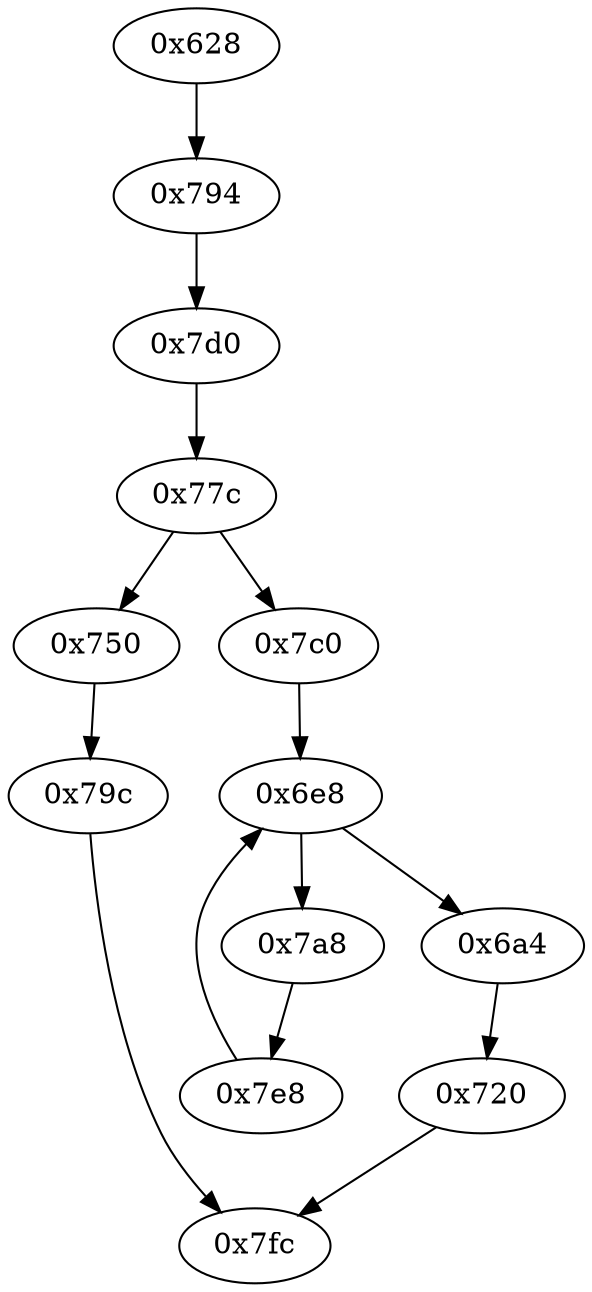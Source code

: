 strict digraph "" {
	"0x6a4"	 [opcode="[u'ldr', u'ldr', u'bl', u'ldr', u'b']"];
	"0x720"	 [opcode="[u'mov', u'mov', u'b']"];
	"0x6a4" -> "0x720";
	"0x7e8"	 [opcode="[u'ldr', u'ldr', u'add', u'mov', u'b']"];
	"0x6e8"	 [opcode="[u'str', u'str', u'ldr', u'ldr', u'ldr', u'cmp', u'mov', u'b']"];
	"0x7e8" -> "0x6e8";
	"0x7fc"	 [opcode="[u'mov', u'sub', u'pop']"];
	"0x720" -> "0x7fc";
	"0x794"	 [opcode="[u'ldr', u'b']"];
	"0x7d0"	 [opcode="[u'cmp', u'mov', u'mov', u'strb', u'ldr', u'b']"];
	"0x794" -> "0x7d0";
	"0x77c"	 [opcode="[u'ldrb', u'ldr', u'ldr', u'cmp', u'mov', u'b']"];
	"0x7d0" -> "0x77c";
	"0x6e8" -> "0x6a4";
	"0x7a8"	 [opcode="[u'ldr', u'ldr', u'add', u'str', u'ldr', u'b']"];
	"0x6e8" -> "0x7a8";
	"0x750"	 [opcode="[u'mov', u'bl', u'ldr', u'b']"];
	"0x77c" -> "0x750";
	"0x7c0"	 [opcode="[u'mov', u'mov', u'mov', u'b']"];
	"0x77c" -> "0x7c0";
	"0x628"	 [opcode="[u'push', u'add', u'sub', u'ldr', u'mov', u'ldr', u'ldr', u'ldr', u'add', u'str', u'ldr', u'add', u'b']"];
	"0x628" -> "0x794";
	"0x7a8" -> "0x7e8";
	"0x79c"	 [opcode="[u'mov', u'mov', u'b']"];
	"0x79c" -> "0x7fc";
	"0x750" -> "0x79c";
	"0x7c0" -> "0x6e8";
}
